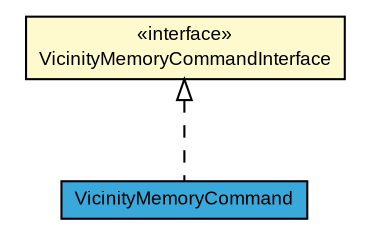 #!/usr/local/bin/dot
#
# Class diagram 
# Generated by UMLGraph version R5_7_2-3-gee82a7 (http://www.umlgraph.org/)
#

digraph G {
	edge [fontname="arial",fontsize=10,labelfontname="arial",labelfontsize=10];
	node [fontname="arial",fontsize=10,shape=plaintext];
	nodesep=0.25;
	ranksep=0.5;
	// com.st.st25sdk.command.VicinityMemoryCommandInterface
	c61708 [label=<<table title="com.st.st25sdk.command.VicinityMemoryCommandInterface" border="0" cellborder="1" cellspacing="0" cellpadding="2" port="p" bgcolor="lemonChiffon" href="./VicinityMemoryCommandInterface.html">
		<tr><td><table border="0" cellspacing="0" cellpadding="1">
<tr><td align="center" balign="center"> &#171;interface&#187; </td></tr>
<tr><td align="center" balign="center"> VicinityMemoryCommandInterface </td></tr>
		</table></td></tr>
		</table>>, URL="./VicinityMemoryCommandInterface.html", fontname="arial", fontcolor="black", fontsize=9.0];
	// com.st.st25sdk.command.VicinityMemoryCommand
	c61709 [label=<<table title="com.st.st25sdk.command.VicinityMemoryCommand" border="0" cellborder="1" cellspacing="0" cellpadding="2" port="p" bgcolor="#39a9dc" href="./VicinityMemoryCommand.html">
		<tr><td><table border="0" cellspacing="0" cellpadding="1">
<tr><td align="center" balign="center"> VicinityMemoryCommand </td></tr>
		</table></td></tr>
		</table>>, URL="./VicinityMemoryCommand.html", fontname="arial", fontcolor="black", fontsize=9.0];
	//com.st.st25sdk.command.VicinityMemoryCommand implements com.st.st25sdk.command.VicinityMemoryCommandInterface
	c61708:p -> c61709:p [dir=back,arrowtail=empty,style=dashed];
}

